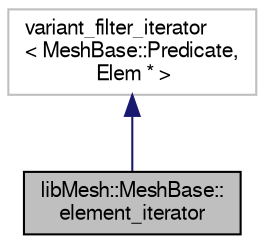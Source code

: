 digraph "libMesh::MeshBase::element_iterator"
{
  edge [fontname="FreeSans",fontsize="10",labelfontname="FreeSans",labelfontsize="10"];
  node [fontname="FreeSans",fontsize="10",shape=record];
  Node1 [label="libMesh::MeshBase::\lelement_iterator",height=0.2,width=0.4,color="black", fillcolor="grey75", style="filled", fontcolor="black"];
  Node2 -> Node1 [dir="back",color="midnightblue",fontsize="10",style="solid",fontname="FreeSans"];
  Node2 [label="variant_filter_iterator\l\< MeshBase::Predicate,\l Elem * \>",height=0.2,width=0.4,color="grey75", fillcolor="white", style="filled"];
}
